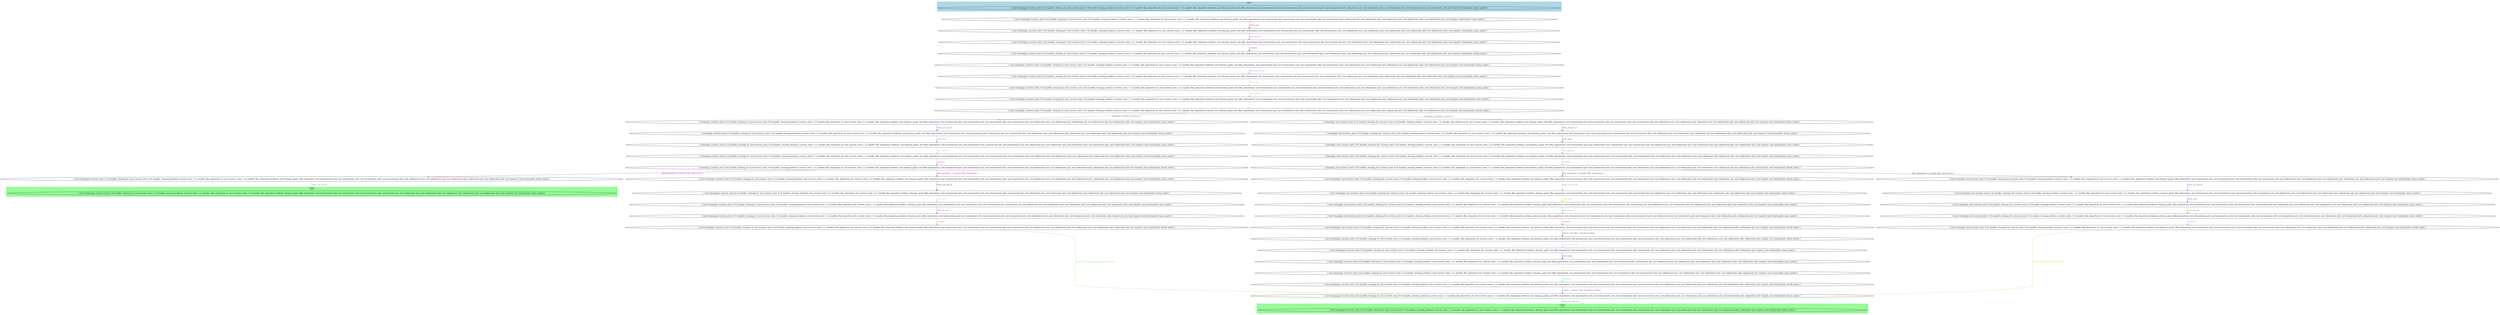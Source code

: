 digraph G {
0 [label="{ (not (cleaning)), (current_state_0 s0_handler_cleaning_0), (not (current_state_0 s0_handler_cleaning_broken)), (current_state_1 s1_handler_film_deposition_0), (not (current_state_1 s1_handler_film_deposition_broken)), (not (dummy_goal)), (not (film_deposition)), (not (newautstate q2)), (not (newautstate q3)), (not (newautstate q4)), (not (newautstate q5)), (oldautstate q1), (not (oldautstate q2)), (not (oldautstate q3)), (not (oldautstate q4)), (not (oldautstate q5)), (not (repair)), (startsymb), (trans_mode) }"];
1 [label="{ (not (cleaning)), (current_state_0 s0_handler_cleaning_0), (not (current_state_0 s0_handler_cleaning_broken)), (current_state_1 s1_handler_film_deposition_0), (not (current_state_1 s1_handler_film_deposition_broken)), (not (dummy_goal)), (not (film_deposition)), (not (newautstate q2)), (newautstate q3), (not (newautstate q4)), (not (newautstate q5)), (oldautstate q1), (not (oldautstate q2)), (not (oldautstate q3)), (not (oldautstate q4)), (not (oldautstate q5)), (not (repair)), (startsymb), (trans_mode) }"];
2 [label="{ (not (cleaning)), (current_state_0 s0_handler_cleaning_0), (not (current_state_0 s0_handler_cleaning_broken)), (current_state_1 s1_handler_film_deposition_0), (not (current_state_1 s1_handler_film_deposition_broken)), (not (dummy_goal)), (not (film_deposition)), (not (newautstate q2)), (newautstate q3), (not (newautstate q4)), (not (newautstate q5)), (not (oldautstate q1)), (not (oldautstate q2)), (not (oldautstate q3)), (not (oldautstate q4)), (not (oldautstate q5)), (not (repair)), (startsymb), (sync_mode) }"];
3 [label="{ (not (cleaning)), (current_state_0 s0_handler_cleaning_0), (not (current_state_0 s0_handler_cleaning_broken)), (current_state_1 s1_handler_film_deposition_0), (not (current_state_1 s1_handler_film_deposition_broken)), (not (dummy_goal)), (not (film_deposition)), (not (newautstate q2)), (not (newautstate q3)), (not (newautstate q4)), (not (newautstate q5)), (not (oldautstate q1)), (not (oldautstate q2)), (oldautstate q3), (not (oldautstate q4)), (not (oldautstate q5)), (not (repair)), (startsymb), (sync_mode) }"];
4 [label="{ (not (cleaning)), (current_state_0 s0_handler_cleaning_0), (not (current_state_0 s0_handler_cleaning_broken)), (current_state_1 s1_handler_film_deposition_0), (not (current_state_1 s1_handler_film_deposition_broken)), (not (dummy_goal)), (not (film_deposition)), (not (newautstate q2)), (not (newautstate q3)), (not (newautstate q4)), (not (newautstate q5)), (not (oldautstate q1)), (not (oldautstate q2)), (oldautstate q3), (not (oldautstate q4)), (not (oldautstate q5)), (not (repair)), (startsymb), (world_mode) }"];
5 [label="{ (not (cleaning)), (current_state_0 s0_handler_cleaning_0), (not (current_state_0 s0_handler_cleaning_broken)), (current_state_1 s1_handler_film_deposition_0), (not (current_state_1 s1_handler_film_deposition_broken)), (not (dummy_goal)), (not (film_deposition)), (not (newautstate q2)), (not (newautstate q3)), (not (newautstate q4)), (not (newautstate q5)), (not (oldautstate q1)), (not (oldautstate q2)), (oldautstate q3), (not (oldautstate q4)), (not (oldautstate q5)), (not (repair)), (not (startsymb)), (trans_mode) }"];
6 [label="{ (not (cleaning)), (current_state_0 s0_handler_cleaning_0), (not (current_state_0 s0_handler_cleaning_broken)), (current_state_1 s1_handler_film_deposition_0), (not (current_state_1 s1_handler_film_deposition_broken)), (not (dummy_goal)), (not (film_deposition)), (not (newautstate q2)), (newautstate q3), (not (newautstate q4)), (not (newautstate q5)), (not (oldautstate q1)), (not (oldautstate q2)), (oldautstate q3), (not (oldautstate q4)), (not (oldautstate q5)), (not (repair)), (not (startsymb)), (trans_mode) }"];
7 [label="{ (not (cleaning)), (current_state_0 s0_handler_cleaning_0), (not (current_state_0 s0_handler_cleaning_broken)), (current_state_1 s1_handler_film_deposition_0), (not (current_state_1 s1_handler_film_deposition_broken)), (not (dummy_goal)), (not (film_deposition)), (not (newautstate q2)), (newautstate q3), (not (newautstate q4)), (not (newautstate q5)), (not (oldautstate q1)), (not (oldautstate q2)), (not (oldautstate q3)), (not (oldautstate q4)), (not (oldautstate q5)), (not (repair)), (not (startsymb)), (sync_mode) }"];
8 [label="{ (not (cleaning)), (current_state_0 s0_handler_cleaning_0), (not (current_state_0 s0_handler_cleaning_broken)), (current_state_1 s1_handler_film_deposition_0), (not (current_state_1 s1_handler_film_deposition_broken)), (not (dummy_goal)), (not (film_deposition)), (not (newautstate q2)), (not (newautstate q3)), (not (newautstate q4)), (not (newautstate q5)), (not (oldautstate q1)), (not (oldautstate q2)), (oldautstate q3), (not (oldautstate q4)), (not (oldautstate q5)), (not (repair)), (not (startsymb)), (sync_mode) }"];
9 [label="{ (not (cleaning)), (current_state_0 s0_handler_cleaning_0), (not (current_state_0 s0_handler_cleaning_broken)), (current_state_1 s1_handler_film_deposition_0), (not (current_state_1 s1_handler_film_deposition_broken)), (not (dummy_goal)), (not (film_deposition)), (not (newautstate q2)), (not (newautstate q3)), (not (newautstate q4)), (not (newautstate q5)), (not (oldautstate q1)), (not (oldautstate q2)), (oldautstate q3), (not (oldautstate q4)), (not (oldautstate q5)), (not (repair)), (not (startsymb)), (world_mode) }"];
10 [label="{ (cleaning), (current_state_0 s0_handler_cleaning_0), (not (current_state_0 s0_handler_cleaning_broken)), (current_state_1 s1_handler_film_deposition_0), (not (current_state_1 s1_handler_film_deposition_broken)), (not (dummy_goal)), (not (film_deposition)), (not (newautstate q2)), (not (newautstate q3)), (not (newautstate q4)), (not (newautstate q5)), (not (oldautstate q1)), (not (oldautstate q2)), (oldautstate q3), (not (oldautstate q4)), (not (oldautstate q5)), (not (repair)), (not (startsymb)), (trans_mode) }"];
11 [label="{ (cleaning), (not (current_state_0 s0_handler_cleaning_0)), (current_state_0 s0_handler_cleaning_broken), (current_state_1 s1_handler_film_deposition_0), (not (current_state_1 s1_handler_film_deposition_broken)), (not (dummy_goal)), (not (film_deposition)), (not (newautstate q2)), (not (newautstate q3)), (not (newautstate q4)), (not (newautstate q5)), (not (oldautstate q1)), (not (oldautstate q2)), (oldautstate q3), (not (oldautstate q4)), (not (oldautstate q5)), (not (repair)), (not (startsymb)), (trans_mode) }"];
12 [label="{ (cleaning), (current_state_0 s0_handler_cleaning_0), (not (current_state_0 s0_handler_cleaning_broken)), (current_state_1 s1_handler_film_deposition_0), (not (current_state_1 s1_handler_film_deposition_broken)), (not (dummy_goal)), (not (film_deposition)), (not (newautstate q2)), (not (newautstate q3)), (newautstate q4), (not (newautstate q5)), (not (oldautstate q1)), (not (oldautstate q2)), (oldautstate q3), (not (oldautstate q4)), (not (oldautstate q5)), (not (repair)), (not (startsymb)), (trans_mode) }"];
13 [label="{ (cleaning), (not (current_state_0 s0_handler_cleaning_0)), (current_state_0 s0_handler_cleaning_broken), (current_state_1 s1_handler_film_deposition_0), (not (current_state_1 s1_handler_film_deposition_broken)), (not (dummy_goal)), (not (film_deposition)), (not (newautstate q2)), (not (newautstate q3)), (newautstate q4), (not (newautstate q5)), (not (oldautstate q1)), (not (oldautstate q2)), (oldautstate q3), (not (oldautstate q4)), (not (oldautstate q5)), (not (repair)), (not (startsymb)), (trans_mode) }"];
14 [label="{ (cleaning), (current_state_0 s0_handler_cleaning_0), (not (current_state_0 s0_handler_cleaning_broken)), (current_state_1 s1_handler_film_deposition_0), (not (current_state_1 s1_handler_film_deposition_broken)), (not (dummy_goal)), (not (film_deposition)), (not (newautstate q2)), (not (newautstate q3)), (newautstate q4), (not (newautstate q5)), (not (oldautstate q1)), (not (oldautstate q2)), (not (oldautstate q3)), (not (oldautstate q4)), (not (oldautstate q5)), (not (repair)), (not (startsymb)), (sync_mode) }"];
15 [label="{ (cleaning), (not (current_state_0 s0_handler_cleaning_0)), (current_state_0 s0_handler_cleaning_broken), (current_state_1 s1_handler_film_deposition_0), (not (current_state_1 s1_handler_film_deposition_broken)), (not (dummy_goal)), (not (film_deposition)), (not (newautstate q2)), (not (newautstate q3)), (newautstate q4), (not (newautstate q5)), (not (oldautstate q1)), (not (oldautstate q2)), (not (oldautstate q3)), (not (oldautstate q4)), (not (oldautstate q5)), (not (repair)), (not (startsymb)), (sync_mode) }"];
16 [label="{ (cleaning), (current_state_0 s0_handler_cleaning_0), (not (current_state_0 s0_handler_cleaning_broken)), (current_state_1 s1_handler_film_deposition_0), (not (current_state_1 s1_handler_film_deposition_broken)), (not (dummy_goal)), (not (film_deposition)), (not (newautstate q2)), (not (newautstate q3)), (not (newautstate q4)), (not (newautstate q5)), (not (oldautstate q1)), (not (oldautstate q2)), (not (oldautstate q3)), (oldautstate q4), (not (oldautstate q5)), (not (repair)), (not (startsymb)), (sync_mode) }"];
17 [label="{ (cleaning), (not (current_state_0 s0_handler_cleaning_0)), (current_state_0 s0_handler_cleaning_broken), (current_state_1 s1_handler_film_deposition_0), (not (current_state_1 s1_handler_film_deposition_broken)), (not (dummy_goal)), (not (film_deposition)), (not (newautstate q2)), (not (newautstate q3)), (not (newautstate q4)), (not (newautstate q5)), (not (oldautstate q1)), (not (oldautstate q2)), (not (oldautstate q3)), (oldautstate q4), (not (oldautstate q5)), (not (repair)), (not (startsymb)), (sync_mode) }"];
18 [label="{ (cleaning), (current_state_0 s0_handler_cleaning_0), (not (current_state_0 s0_handler_cleaning_broken)), (current_state_1 s1_handler_film_deposition_0), (not (current_state_1 s1_handler_film_deposition_broken)), (not (dummy_goal)), (not (film_deposition)), (not (newautstate q2)), (not (newautstate q3)), (not (newautstate q4)), (not (newautstate q5)), (not (oldautstate q1)), (not (oldautstate q2)), (not (oldautstate q3)), (oldautstate q4), (not (oldautstate q5)), (not (repair)), (not (startsymb)), (world_mode) }"];
19 [label="{ (cleaning), (not (current_state_0 s0_handler_cleaning_0)), (current_state_0 s0_handler_cleaning_broken), (current_state_1 s1_handler_film_deposition_0), (not (current_state_1 s1_handler_film_deposition_broken)), (not (dummy_goal)), (not (film_deposition)), (not (newautstate q2)), (not (newautstate q3)), (not (newautstate q4)), (not (newautstate q5)), (not (oldautstate q1)), (not (oldautstate q2)), (not (oldautstate q3)), (oldautstate q4), (not (oldautstate q5)), (not (repair)), (not (startsymb)), (world_mode) }"];
20 [label="{ (not (cleaning)), (current_state_0 s0_handler_cleaning_0), (not (current_state_0 s0_handler_cleaning_broken)), (current_state_1 s1_handler_film_deposition_0), (not (current_state_1 s1_handler_film_deposition_broken)), (not (dummy_goal)), (film_deposition), (not (newautstate q2)), (not (newautstate q3)), (not (newautstate q4)), (not (newautstate q5)), (not (oldautstate q1)), (not (oldautstate q2)), (not (oldautstate q3)), (oldautstate q4), (not (oldautstate q5)), (not (repair)), (not (startsymb)), (trans_mode) }"];
21 [label="{ (not (cleaning)), (current_state_0 s0_handler_cleaning_0), (not (current_state_0 s0_handler_cleaning_broken)), (not (current_state_1 s1_handler_film_deposition_0)), (current_state_1 s1_handler_film_deposition_broken), (not (dummy_goal)), (film_deposition), (not (newautstate q2)), (not (newautstate q3)), (not (newautstate q4)), (not (newautstate q5)), (not (oldautstate q1)), (not (oldautstate q2)), (not (oldautstate q3)), (oldautstate q4), (not (oldautstate q5)), (not (repair)), (not (startsymb)), (trans_mode) }"];
22 [label="{ (not (cleaning)), (not (current_state_0 s0_handler_cleaning_0)), (current_state_0 s0_handler_cleaning_broken), (not (current_state_1 s1_handler_film_deposition_0)), (current_state_1 s1_handler_film_deposition_broken), (not (dummy_goal)), (film_deposition), (not (newautstate q2)), (not (newautstate q3)), (not (newautstate q4)), (not (newautstate q5)), (not (oldautstate q1)), (not (oldautstate q2)), (not (oldautstate q3)), (oldautstate q4), (not (oldautstate q5)), (not (repair)), (not (startsymb)), (trans_mode) }"];
23 [label="{ (not (cleaning)), (not (current_state_0 s0_handler_cleaning_0)), (current_state_0 s0_handler_cleaning_broken), (current_state_1 s1_handler_film_deposition_0), (not (current_state_1 s1_handler_film_deposition_broken)), (not (dummy_goal)), (film_deposition), (not (newautstate q2)), (not (newautstate q3)), (not (newautstate q4)), (not (newautstate q5)), (not (oldautstate q1)), (not (oldautstate q2)), (not (oldautstate q3)), (oldautstate q4), (not (oldautstate q5)), (not (repair)), (not (startsymb)), (trans_mode) }"];
24 [label="{ (not (cleaning)), (current_state_0 s0_handler_cleaning_0), (not (current_state_0 s0_handler_cleaning_broken)), (current_state_1 s1_handler_film_deposition_0), (not (current_state_1 s1_handler_film_deposition_broken)), (dummy_goal), (film_deposition), (not (newautstate q2)), (not (newautstate q3)), (not (newautstate q4)), (newautstate q5), (not (oldautstate q1)), (not (oldautstate q2)), (not (oldautstate q3)), (oldautstate q4), (not (oldautstate q5)), (not (repair)), (not (startsymb)), (trans_mode) }"];
25 [label="{ (not (cleaning)), (current_state_0 s0_handler_cleaning_0), (not (current_state_0 s0_handler_cleaning_broken)), (not (current_state_1 s1_handler_film_deposition_0)), (current_state_1 s1_handler_film_deposition_broken), (dummy_goal), (film_deposition), (not (newautstate q2)), (not (newautstate q3)), (not (newautstate q4)), (newautstate q5), (not (oldautstate q1)), (not (oldautstate q2)), (not (oldautstate q3)), (oldautstate q4), (not (oldautstate q5)), (not (repair)), (not (startsymb)), (trans_mode) }"];
26 [label="{ (not (cleaning)), (not (current_state_0 s0_handler_cleaning_0)), (current_state_0 s0_handler_cleaning_broken), (not (current_state_1 s1_handler_film_deposition_0)), (current_state_1 s1_handler_film_deposition_broken), (dummy_goal), (film_deposition), (not (newautstate q2)), (not (newautstate q3)), (not (newautstate q4)), (newautstate q5), (not (oldautstate q1)), (not (oldautstate q2)), (not (oldautstate q3)), (oldautstate q4), (not (oldautstate q5)), (not (repair)), (not (startsymb)), (trans_mode) }"];
27 [label="{ (not (cleaning)), (not (current_state_0 s0_handler_cleaning_0)), (current_state_0 s0_handler_cleaning_broken), (current_state_1 s1_handler_film_deposition_0), (not (current_state_1 s1_handler_film_deposition_broken)), (dummy_goal), (film_deposition), (not (newautstate q2)), (not (newautstate q3)), (not (newautstate q4)), (newautstate q5), (not (oldautstate q1)), (not (oldautstate q2)), (not (oldautstate q3)), (oldautstate q4), (not (oldautstate q5)), (not (repair)), (not (startsymb)), (trans_mode) }"];
28 [label="{ (not (cleaning)), (current_state_0 s0_handler_cleaning_0), (not (current_state_0 s0_handler_cleaning_broken)), (not (current_state_1 s1_handler_film_deposition_0)), (current_state_1 s1_handler_film_deposition_broken), (dummy_goal), (film_deposition), (not (newautstate q2)), (not (newautstate q3)), (not (newautstate q4)), (newautstate q5), (not (oldautstate q1)), (not (oldautstate q2)), (not (oldautstate q3)), (not (oldautstate q4)), (not (oldautstate q5)), (not (repair)), (not (startsymb)), (sync_mode) }"];
29 [label="{ (not (cleaning)), (not (current_state_0 s0_handler_cleaning_0)), (current_state_0 s0_handler_cleaning_broken), (not (current_state_1 s1_handler_film_deposition_0)), (current_state_1 s1_handler_film_deposition_broken), (dummy_goal), (film_deposition), (not (newautstate q2)), (not (newautstate q3)), (not (newautstate q4)), (newautstate q5), (not (oldautstate q1)), (not (oldautstate q2)), (not (oldautstate q3)), (not (oldautstate q4)), (not (oldautstate q5)), (not (repair)), (not (startsymb)), (sync_mode) }"];
30 [label="{ (not (cleaning)), (not (current_state_0 s0_handler_cleaning_0)), (current_state_0 s0_handler_cleaning_broken), (current_state_1 s1_handler_film_deposition_0), (not (current_state_1 s1_handler_film_deposition_broken)), (dummy_goal), (film_deposition), (not (newautstate q2)), (not (newautstate q3)), (not (newautstate q4)), (newautstate q5), (not (oldautstate q1)), (not (oldautstate q2)), (not (oldautstate q3)), (not (oldautstate q4)), (not (oldautstate q5)), (not (repair)), (not (startsymb)), (sync_mode) }"];
31 [label="{ (not (cleaning)), (current_state_0 s0_handler_cleaning_0), (not (current_state_0 s0_handler_cleaning_broken)), (not (current_state_1 s1_handler_film_deposition_0)), (current_state_1 s1_handler_film_deposition_broken), (dummy_goal), (film_deposition), (not (newautstate q2)), (not (newautstate q3)), (not (newautstate q4)), (not (newautstate q5)), (not (oldautstate q1)), (not (oldautstate q2)), (not (oldautstate q3)), (not (oldautstate q4)), (oldautstate q5), (not (repair)), (not (startsymb)), (sync_mode) }"];
32 [label="{ (not (cleaning)), (not (current_state_0 s0_handler_cleaning_0)), (current_state_0 s0_handler_cleaning_broken), (not (current_state_1 s1_handler_film_deposition_0)), (current_state_1 s1_handler_film_deposition_broken), (dummy_goal), (film_deposition), (not (newautstate q2)), (not (newautstate q3)), (not (newautstate q4)), (not (newautstate q5)), (not (oldautstate q1)), (not (oldautstate q2)), (not (oldautstate q3)), (not (oldautstate q4)), (oldautstate q5), (not (repair)), (not (startsymb)), (sync_mode) }"];
33 [label="{ (not (cleaning)), (not (current_state_0 s0_handler_cleaning_0)), (current_state_0 s0_handler_cleaning_broken), (current_state_1 s1_handler_film_deposition_0), (not (current_state_1 s1_handler_film_deposition_broken)), (dummy_goal), (film_deposition), (not (newautstate q2)), (not (newautstate q3)), (not (newautstate q4)), (not (newautstate q5)), (not (oldautstate q1)), (not (oldautstate q2)), (not (oldautstate q3)), (not (oldautstate q4)), (oldautstate q5), (not (repair)), (not (startsymb)), (sync_mode) }"];
34 [label="{ (not (cleaning)), (current_state_0 s0_handler_cleaning_0), (not (current_state_0 s0_handler_cleaning_broken)), (not (current_state_1 s1_handler_film_deposition_0)), (current_state_1 s1_handler_film_deposition_broken), (not (dummy_goal)), (film_deposition), (not (newautstate q2)), (not (newautstate q3)), (not (newautstate q4)), (not (newautstate q5)), (not (oldautstate q1)), (not (oldautstate q2)), (not (oldautstate q3)), (not (oldautstate q4)), (oldautstate q5), (not (repair)), (not (startsymb)), (world_mode) }"];
35 [label="{ (not (cleaning)), (not (current_state_0 s0_handler_cleaning_0)), (current_state_0 s0_handler_cleaning_broken), (not (current_state_1 s1_handler_film_deposition_0)), (current_state_1 s1_handler_film_deposition_broken), (not (dummy_goal)), (film_deposition), (not (newautstate q2)), (not (newautstate q3)), (not (newautstate q4)), (not (newautstate q5)), (not (oldautstate q1)), (not (oldautstate q2)), (not (oldautstate q3)), (not (oldautstate q4)), (oldautstate q5), (not (repair)), (not (startsymb)), (world_mode) }"];
36 [label="{ (not (cleaning)), (not (current_state_0 s0_handler_cleaning_0)), (current_state_0 s0_handler_cleaning_broken), (current_state_1 s1_handler_film_deposition_0), (not (current_state_1 s1_handler_film_deposition_broken)), (not (dummy_goal)), (film_deposition), (not (newautstate q2)), (not (newautstate q3)), (not (newautstate q4)), (not (newautstate q5)), (not (oldautstate q1)), (not (oldautstate q2)), (not (oldautstate q3)), (not (oldautstate q4)), (oldautstate q5), (not (repair)), (not (startsymb)), (world_mode) }"];
37 [label="{ (not (cleaning)), (current_state_0 s0_handler_cleaning_0), (not (current_state_0 s0_handler_cleaning_broken)), (current_state_1 s1_handler_film_deposition_0), (not (current_state_1 s1_handler_film_deposition_broken)), (not (dummy_goal)), (not (film_deposition)), (not (newautstate q2)), (not (newautstate q3)), (not (newautstate q4)), (not (newautstate q5)), (not (oldautstate q1)), (not (oldautstate q2)), (not (oldautstate q3)), (not (oldautstate q4)), (oldautstate q5), (repair), (not (startsymb)), (trans_mode) }"];
38 [label="{ (not (cleaning)), (current_state_0 s0_handler_cleaning_0), (not (current_state_0 s0_handler_cleaning_broken)), (not (current_state_1 s1_handler_film_deposition_0)), (current_state_1 s1_handler_film_deposition_broken), (not (dummy_goal)), (not (film_deposition)), (not (newautstate q2)), (not (newautstate q3)), (not (newautstate q4)), (not (newautstate q5)), (not (oldautstate q1)), (not (oldautstate q2)), (not (oldautstate q3)), (not (oldautstate q4)), (oldautstate q5), (repair), (not (startsymb)), (trans_mode) }"];
39 [label="{ (not (cleaning)), (current_state_0 s0_handler_cleaning_0), (not (current_state_0 s0_handler_cleaning_broken)), (current_state_1 s1_handler_film_deposition_0), (not (current_state_1 s1_handler_film_deposition_broken)), (dummy_goal), (not (film_deposition)), (not (newautstate q2)), (not (newautstate q3)), (not (newautstate q4)), (newautstate q5), (not (oldautstate q1)), (not (oldautstate q2)), (not (oldautstate q3)), (not (oldautstate q4)), (oldautstate q5), (repair), (not (startsymb)), (trans_mode) }"];
40 [label="{ (not (cleaning)), (current_state_0 s0_handler_cleaning_0), (not (current_state_0 s0_handler_cleaning_broken)), (not (current_state_1 s1_handler_film_deposition_0)), (current_state_1 s1_handler_film_deposition_broken), (dummy_goal), (not (film_deposition)), (not (newautstate q2)), (not (newautstate q3)), (not (newautstate q4)), (newautstate q5), (not (oldautstate q1)), (not (oldautstate q2)), (not (oldautstate q3)), (not (oldautstate q4)), (oldautstate q5), (repair), (not (startsymb)), (trans_mode) }"];
41 [label="{ (not (cleaning)), (current_state_0 s0_handler_cleaning_0), (not (current_state_0 s0_handler_cleaning_broken)), (not (current_state_1 s1_handler_film_deposition_0)), (current_state_1 s1_handler_film_deposition_broken), (dummy_goal), (not (film_deposition)), (not (newautstate q2)), (not (newautstate q3)), (not (newautstate q4)), (newautstate q5), (not (oldautstate q1)), (not (oldautstate q2)), (not (oldautstate q3)), (not (oldautstate q4)), (not (oldautstate q5)), (repair), (not (startsymb)), (sync_mode) }"];
42 [label="{ (not (cleaning)), (current_state_0 s0_handler_cleaning_0), (not (current_state_0 s0_handler_cleaning_broken)), (not (current_state_1 s1_handler_film_deposition_0)), (current_state_1 s1_handler_film_deposition_broken), (dummy_goal), (not (film_deposition)), (not (newautstate q2)), (not (newautstate q3)), (not (newautstate q4)), (not (newautstate q5)), (not (oldautstate q1)), (not (oldautstate q2)), (not (oldautstate q3)), (not (oldautstate q4)), (oldautstate q5), (repair), (not (startsymb)), (sync_mode) }"];
43 [label="{ (not (cleaning)), (current_state_0 s0_handler_cleaning_0), (not (current_state_0 s0_handler_cleaning_broken)), (not (current_state_1 s1_handler_film_deposition_0)), (current_state_1 s1_handler_film_deposition_broken), (not (dummy_goal)), (not (film_deposition)), (not (newautstate q2)), (not (newautstate q3)), (not (newautstate q4)), (not (newautstate q5)), (not (oldautstate q1)), (not (oldautstate q2)), (not (oldautstate q3)), (not (oldautstate q4)), (oldautstate q5), (repair), (not (startsymb)), (world_mode) }"];
0 -> 1 [label="trans_aut_q1_t2", color="#EECBD6", fontcolor="#EECBD6"];
1 -> 2 [label="start_sync", color="#E3070A", fontcolor="#E3070A"];
2 -> 3 [label="sync_q3_pos", color="#DE25F3", fontcolor="#DE25F3"];
3 -> 4 [label="continue", color="#6D386D", fontcolor="#6D386D"];
4 -> 5 [label="startaction", color="#F6EFE6", fontcolor="#F6EFE6"];
5 -> 6 [label="trans_aut_q3_t4", color="#7E7EDA", fontcolor="#7E7EDA"];
6 -> 7 [label="start_sync", color="#F8988B", fontcolor="#F8988B"];
7 -> 8 [label="sync_q3_pos", color="#B1B377", fontcolor="#B1B377"];
8 -> 9 [label="continue", color="#EFE7D4", fontcolor="#EFE7D4"];
9 -> 10 [label="cleaning_0_handler_cleaning_0", color="#775AA5", fontcolor="#775AA5"];
9 -> 11 [label="cleaning_0_handler_cleaning_0", color="#775AA5", fontcolor="#775AA5"];
10 -> 12 [label="trans_aut_q3_t5", color="#2D44FE", fontcolor="#2D44FE"];
11 -> 13 [label="trans_aut_q3_t5", color="#244B68", fontcolor="#244B68"];
12 -> 14 [label="start_sync", color="#3A74CA", fontcolor="#3A74CA"];
13 -> 15 [label="start_sync", color="#543472", fontcolor="#543472"];
14 -> 16 [label="sync_q4_pos", color="#A4D349", fontcolor="#A4D349"];
15 -> 17 [label="sync_q4_pos", color="#EA4B8B", fontcolor="#EA4B8B"];
16 -> 18 [label="continue", color="#F4279C", fontcolor="#F4279C"];
17 -> 19 [label="continue", color="#DA73CE", fontcolor="#DA73CE"];
18 -> 20 [label="film_deposition_1_handler_film_deposition_0", color="#9B19CB", fontcolor="#9B19CB"];
18 -> 21 [label="film_deposition_1_handler_film_deposition_0", color="#9B19CB", fontcolor="#9B19CB"];
19 -> 22 [label="film_deposition_1_handler_film_deposition_0", color="#3D3C5B", fontcolor="#3D3C5B"];
19 -> 23 [label="film_deposition_1_handler_film_deposition_0", color="#3D3C5B", fontcolor="#3D3C5B"];
20 -> 24 [label="trans_aut_q4_t8", color="#6A8589", fontcolor="#6A8589"];
21 -> 25 [label="trans_aut_q4_t8", color="#61193A", fontcolor="#61193A"];
22 -> 26 [label="trans_aut_q4_t8", color="#BB7610", fontcolor="#BB7610"];
23 -> 27 [label="trans_aut_q4_t8", color="#B718E6", fontcolor="#B718E6"];
25 -> 28 [label="start_sync", color="#D9B384", fontcolor="#D9B384"];
26 -> 29 [label="start_sync", color="#B7D401", fontcolor="#B7D401"];
27 -> 30 [label="start_sync", color="#642BF8", fontcolor="#642BF8"];
28 -> 31 [label="sync_q5_pos", color="#BD25E2", fontcolor="#BD25E2"];
29 -> 32 [label="sync_q5_pos", color="#24BACA", fontcolor="#24BACA"];
30 -> 33 [label="sync_q5_pos", color="#399D0A", fontcolor="#399D0A"];
31 -> 34 [label="continue", color="#CA6B6B", fontcolor="#CA6B6B"];
32 -> 35 [label="continue", color="#735C97", fontcolor="#735C97"];
33 -> 36 [label="continue", color="#BD5EDD", fontcolor="#BD5EDD"];
34 -> 37 [label="repair_1_handler_film_deposition_broken", color="#63E828", fontcolor="#63E828"];
35 -> 38 [label="repair_0_handler_cleaning_broken", color="#7A2E5A", fontcolor="#7A2E5A"];
36 -> 37 [label="repair_0_handler_cleaning_broken", color="#CFCD1C", fontcolor="#CFCD1C"];
37 -> 39 [label="trans_aut_q5_t10", color="#23825D", fontcolor="#23825D"];
38 -> 40 [label="trans_aut_q5_t10", color="#69C4F6", fontcolor="#69C4F6"];
40 -> 41 [label="start_sync", color="#1509D5", fontcolor="#1509D5"];
41 -> 42 [label="sync_q5_pos", color="#C4E28A", fontcolor="#C4E28A"];
42 -> 43 [label="continue", color="#2BE4BC", fontcolor="#2BE4BC"];
43 -> 37 [label="repair_1_handler_film_deposition_broken", color="#8635DC", fontcolor="#8635DC"];
subgraph cluster_goal_24 {
style=filled;
color=palegreen;
24;
label="GOAL";
}
subgraph cluster_goal_39 {
style=filled;
color=palegreen;
39;
label="GOAL";
}
subgraph cluster_init {
style=filled;
color=lightblue;
0;
label="INIT";
}
}
